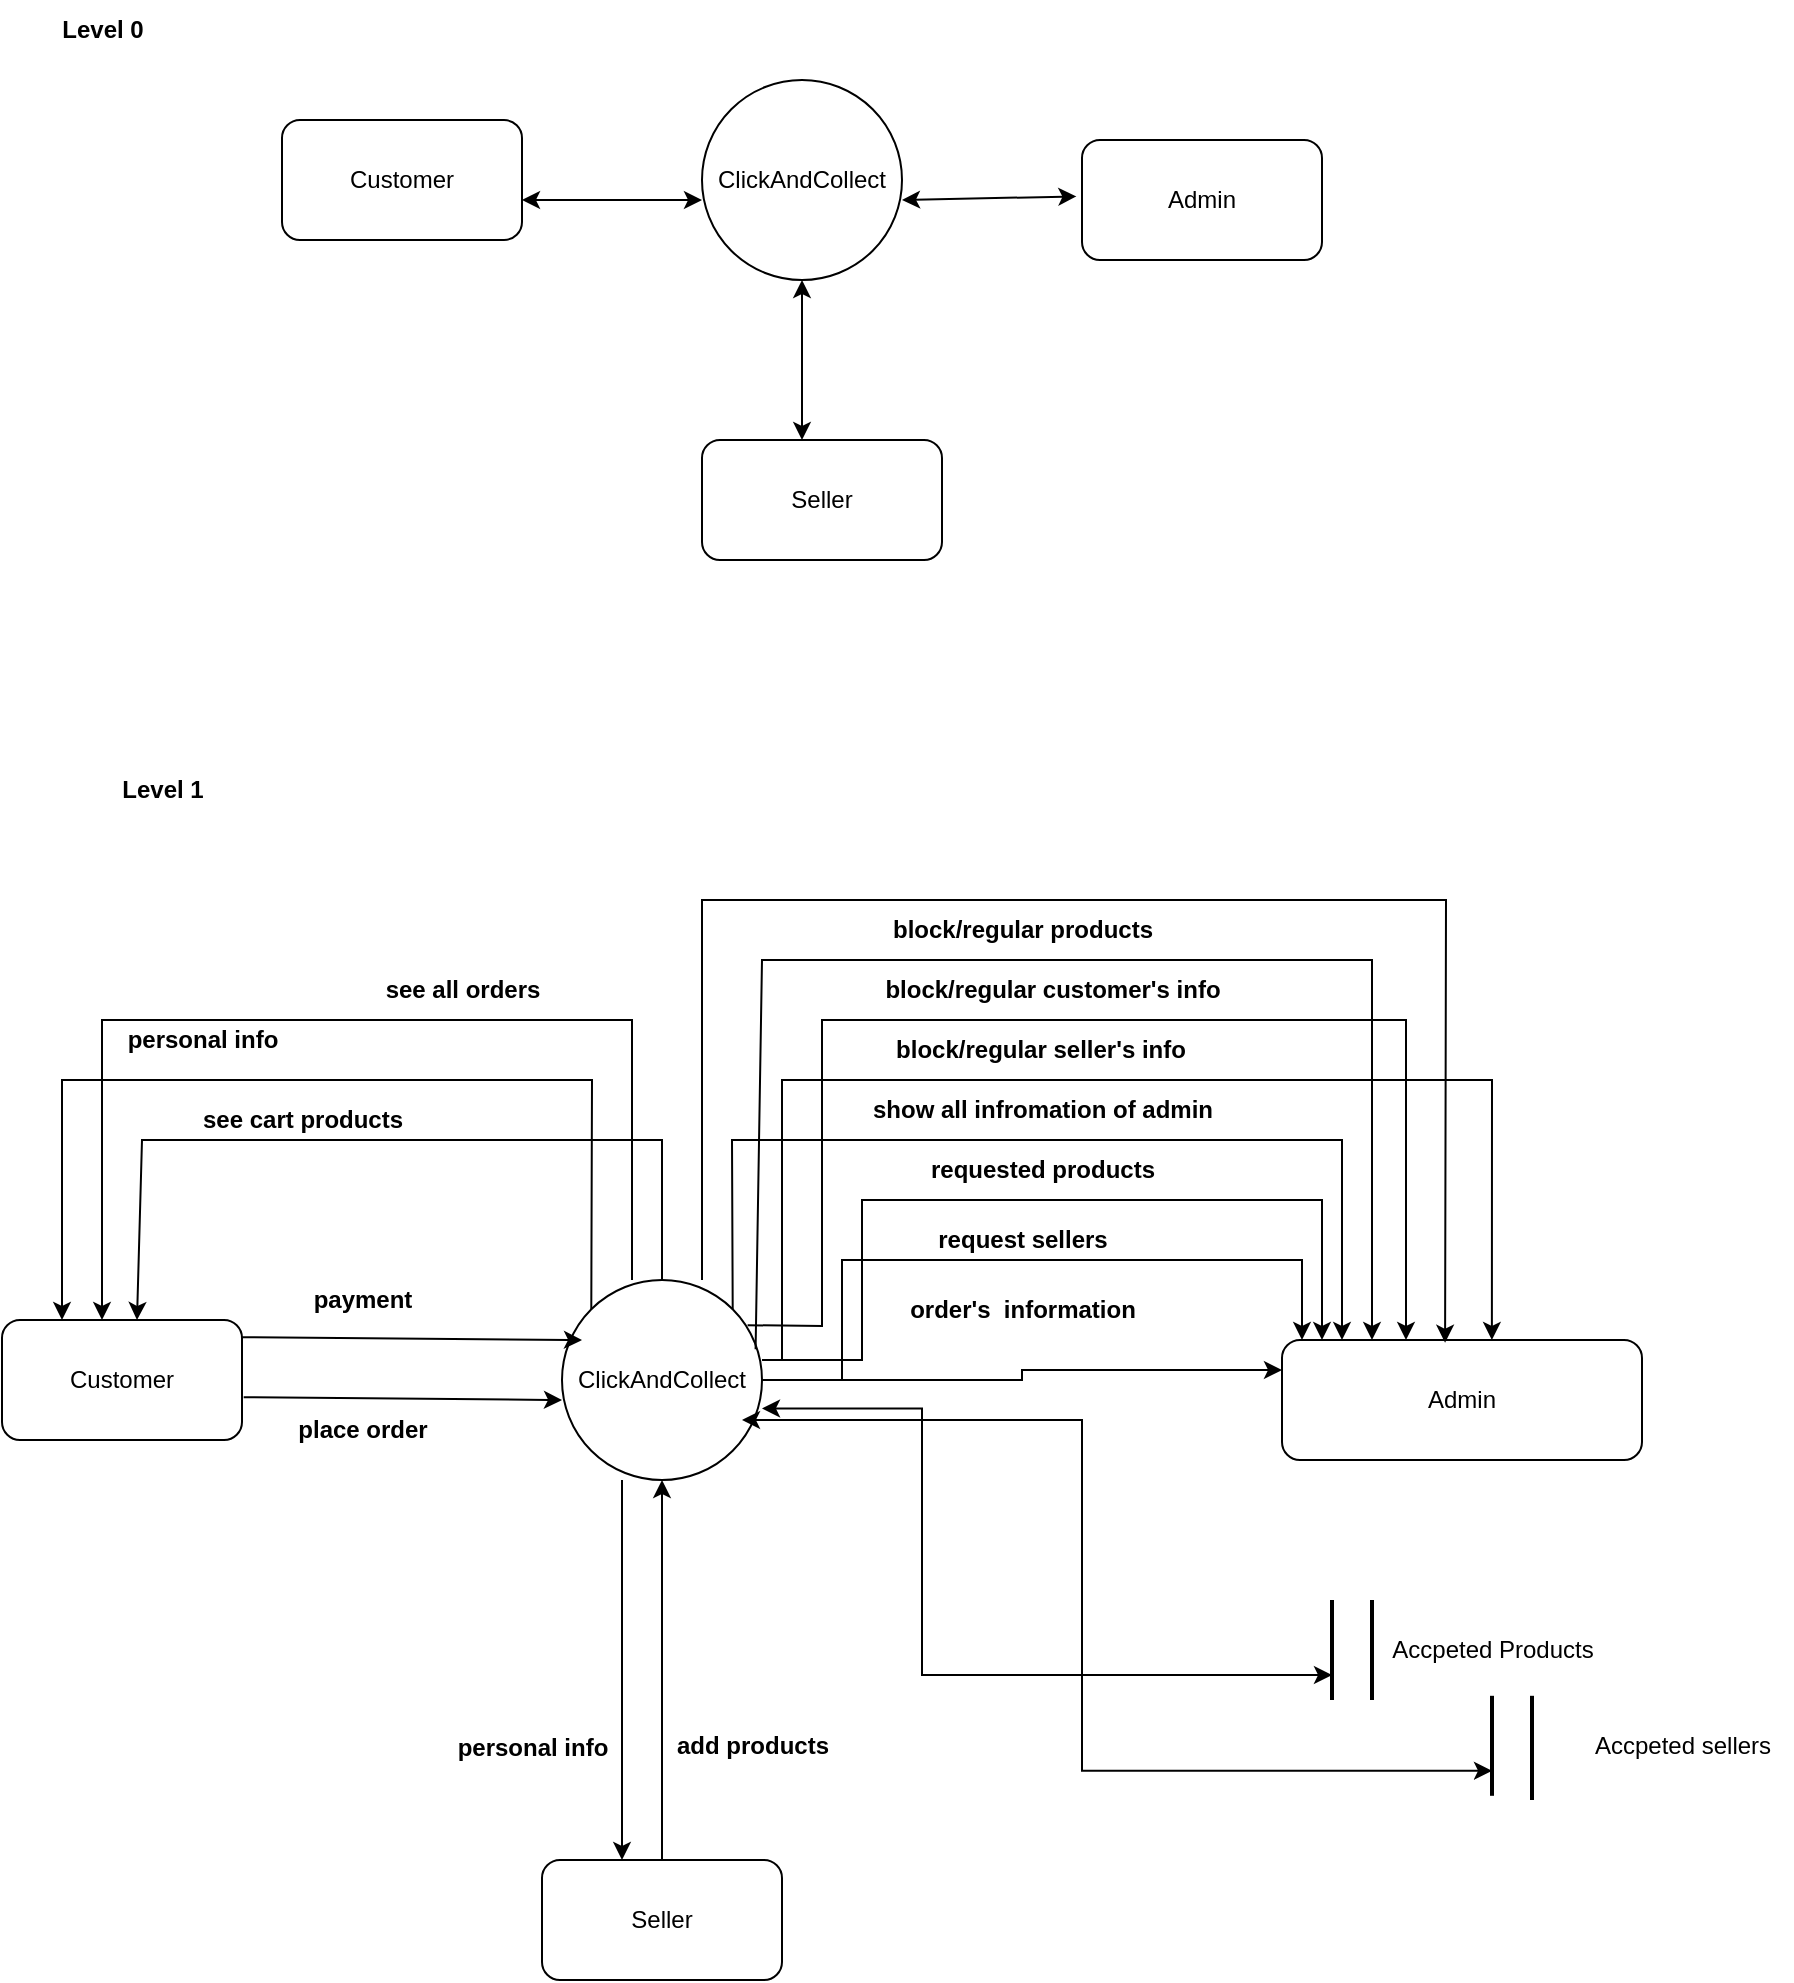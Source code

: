 <mxfile version="20.3.6" type="github">
  <diagram id="OvquozS6F8NqtLiLZs8q" name="Page-1">
    <mxGraphModel dx="1038" dy="571" grid="1" gridSize="10" guides="1" tooltips="1" connect="1" arrows="1" fold="1" page="1" pageScale="1" pageWidth="850" pageHeight="1100" math="0" shadow="0">
      <root>
        <mxCell id="0" />
        <mxCell id="1" parent="0" />
        <mxCell id="lohypxTWxTdhJ-_Hpa4u-1" value="&lt;b&gt;Level 0&lt;/b&gt;" style="text;html=1;align=center;verticalAlign=middle;resizable=0;points=[];autosize=1;strokeColor=none;fillColor=none;" vertex="1" parent="1">
          <mxGeometry x="40" y="40" width="60" height="30" as="geometry" />
        </mxCell>
        <mxCell id="lohypxTWxTdhJ-_Hpa4u-2" value="ClickAndCollect" style="ellipse;whiteSpace=wrap;html=1;aspect=fixed;" vertex="1" parent="1">
          <mxGeometry x="370" y="80" width="100" height="100" as="geometry" />
        </mxCell>
        <mxCell id="lohypxTWxTdhJ-_Hpa4u-3" value="Customer" style="rounded=1;whiteSpace=wrap;html=1;" vertex="1" parent="1">
          <mxGeometry x="160" y="100" width="120" height="60" as="geometry" />
        </mxCell>
        <mxCell id="lohypxTWxTdhJ-_Hpa4u-4" value="Admin" style="rounded=1;whiteSpace=wrap;html=1;" vertex="1" parent="1">
          <mxGeometry x="560" y="110" width="120" height="60" as="geometry" />
        </mxCell>
        <mxCell id="lohypxTWxTdhJ-_Hpa4u-5" value="Seller" style="rounded=1;whiteSpace=wrap;html=1;" vertex="1" parent="1">
          <mxGeometry x="370" y="260" width="120" height="60" as="geometry" />
        </mxCell>
        <mxCell id="lohypxTWxTdhJ-_Hpa4u-6" value="" style="endArrow=classic;startArrow=classic;html=1;rounded=0;" edge="1" parent="1">
          <mxGeometry width="50" height="50" relative="1" as="geometry">
            <mxPoint x="280" y="140" as="sourcePoint" />
            <mxPoint x="370" y="140" as="targetPoint" />
          </mxGeometry>
        </mxCell>
        <mxCell id="lohypxTWxTdhJ-_Hpa4u-7" value="" style="endArrow=classic;startArrow=classic;html=1;rounded=0;entryX=-0.028;entryY=0.582;entryDx=0;entryDy=0;entryPerimeter=0;" edge="1" parent="1">
          <mxGeometry width="50" height="50" relative="1" as="geometry">
            <mxPoint x="470" y="140" as="sourcePoint" />
            <mxPoint x="557.2" y="138.2" as="targetPoint" />
          </mxGeometry>
        </mxCell>
        <mxCell id="lohypxTWxTdhJ-_Hpa4u-8" value="" style="endArrow=classic;startArrow=classic;html=1;rounded=0;entryX=0.5;entryY=1;entryDx=0;entryDy=0;" edge="1" parent="1" target="lohypxTWxTdhJ-_Hpa4u-2">
          <mxGeometry width="50" height="50" relative="1" as="geometry">
            <mxPoint x="420" y="260" as="sourcePoint" />
            <mxPoint x="350" y="220" as="targetPoint" />
          </mxGeometry>
        </mxCell>
        <mxCell id="lohypxTWxTdhJ-_Hpa4u-9" value="&lt;b&gt;Level 1&lt;/b&gt;" style="text;html=1;align=center;verticalAlign=middle;resizable=0;points=[];autosize=1;strokeColor=none;fillColor=none;" vertex="1" parent="1">
          <mxGeometry x="70" y="420" width="60" height="30" as="geometry" />
        </mxCell>
        <mxCell id="lohypxTWxTdhJ-_Hpa4u-10" style="edgeStyle=orthogonalEdgeStyle;rounded=0;orthogonalLoop=1;jettySize=auto;html=1;entryX=0;entryY=0.25;entryDx=0;entryDy=0;" edge="1" parent="1" source="lohypxTWxTdhJ-_Hpa4u-11" target="lohypxTWxTdhJ-_Hpa4u-13">
          <mxGeometry relative="1" as="geometry" />
        </mxCell>
        <mxCell id="lohypxTWxTdhJ-_Hpa4u-11" value="ClickAndCollect" style="ellipse;whiteSpace=wrap;html=1;aspect=fixed;" vertex="1" parent="1">
          <mxGeometry x="300" y="680" width="100" height="100" as="geometry" />
        </mxCell>
        <mxCell id="lohypxTWxTdhJ-_Hpa4u-12" value="Customer" style="rounded=1;whiteSpace=wrap;html=1;" vertex="1" parent="1">
          <mxGeometry x="20" y="700" width="120" height="60" as="geometry" />
        </mxCell>
        <mxCell id="lohypxTWxTdhJ-_Hpa4u-13" value="Admin" style="rounded=1;whiteSpace=wrap;html=1;" vertex="1" parent="1">
          <mxGeometry x="660" y="710" width="180" height="60" as="geometry" />
        </mxCell>
        <mxCell id="lohypxTWxTdhJ-_Hpa4u-14" value="Seller" style="rounded=1;whiteSpace=wrap;html=1;" vertex="1" parent="1">
          <mxGeometry x="290" y="970" width="120" height="60" as="geometry" />
        </mxCell>
        <mxCell id="lohypxTWxTdhJ-_Hpa4u-15" value="" style="endArrow=classic;startArrow=none;html=1;rounded=0;exitX=1.007;exitY=0.643;exitDx=0;exitDy=0;exitPerimeter=0;startFill=0;endFill=1;" edge="1" parent="1" source="lohypxTWxTdhJ-_Hpa4u-12">
          <mxGeometry width="50" height="50" relative="1" as="geometry">
            <mxPoint x="210" y="740" as="sourcePoint" />
            <mxPoint x="300" y="740" as="targetPoint" />
          </mxGeometry>
        </mxCell>
        <mxCell id="lohypxTWxTdhJ-_Hpa4u-16" value="" style="endArrow=classic;startArrow=none;html=1;rounded=0;entryX=0.5;entryY=1;entryDx=0;entryDy=0;endFill=1;startFill=0;" edge="1" parent="1" target="lohypxTWxTdhJ-_Hpa4u-11">
          <mxGeometry width="50" height="50" relative="1" as="geometry">
            <mxPoint x="350" y="970" as="sourcePoint" />
            <mxPoint x="280" y="820" as="targetPoint" />
          </mxGeometry>
        </mxCell>
        <mxCell id="lohypxTWxTdhJ-_Hpa4u-17" value="" style="endArrow=classic;html=1;rounded=0;entryX=0.25;entryY=0;entryDx=0;entryDy=0;exitX=0.968;exitY=0.346;exitDx=0;exitDy=0;exitPerimeter=0;" edge="1" parent="1" source="lohypxTWxTdhJ-_Hpa4u-11" target="lohypxTWxTdhJ-_Hpa4u-13">
          <mxGeometry width="50" height="50" relative="1" as="geometry">
            <mxPoint x="390" y="700" as="sourcePoint" />
            <mxPoint x="650" y="540" as="targetPoint" />
            <Array as="points">
              <mxPoint x="400" y="520" />
              <mxPoint x="705" y="520" />
            </Array>
          </mxGeometry>
        </mxCell>
        <mxCell id="lohypxTWxTdhJ-_Hpa4u-18" value="" style="endArrow=classic;html=1;rounded=0;entryX=0.583;entryY=0;entryDx=0;entryDy=0;entryPerimeter=0;" edge="1" parent="1" target="lohypxTWxTdhJ-_Hpa4u-13">
          <mxGeometry width="50" height="50" relative="1" as="geometry">
            <mxPoint x="400" y="720" as="sourcePoint" />
            <mxPoint x="700" y="680.0" as="targetPoint" />
            <Array as="points">
              <mxPoint x="410" y="720" />
              <mxPoint x="410" y="580" />
              <mxPoint x="765" y="580" />
            </Array>
          </mxGeometry>
        </mxCell>
        <mxCell id="lohypxTWxTdhJ-_Hpa4u-19" value="" style="endArrow=classic;html=1;rounded=0;exitX=0.928;exitY=0.226;exitDx=0;exitDy=0;exitPerimeter=0;" edge="1" parent="1" source="lohypxTWxTdhJ-_Hpa4u-11">
          <mxGeometry width="50" height="50" relative="1" as="geometry">
            <mxPoint x="380" y="680" as="sourcePoint" />
            <mxPoint x="722" y="710" as="targetPoint" />
            <Array as="points">
              <mxPoint x="430" y="703" />
              <mxPoint x="430" y="550" />
              <mxPoint x="722" y="550" />
            </Array>
          </mxGeometry>
        </mxCell>
        <mxCell id="lohypxTWxTdhJ-_Hpa4u-20" value="&lt;b&gt;show all infromation of admin&lt;/b&gt;" style="text;html=1;align=center;verticalAlign=middle;resizable=0;points=[];autosize=1;strokeColor=none;fillColor=none;" vertex="1" parent="1">
          <mxGeometry x="445" y="580" width="190" height="30" as="geometry" />
        </mxCell>
        <mxCell id="lohypxTWxTdhJ-_Hpa4u-21" value="&lt;b&gt;block/regular seller&#39;s info&lt;/b&gt;" style="text;html=1;align=center;verticalAlign=middle;resizable=0;points=[];autosize=1;strokeColor=none;fillColor=none;" vertex="1" parent="1">
          <mxGeometry x="454" y="550" width="170" height="30" as="geometry" />
        </mxCell>
        <mxCell id="lohypxTWxTdhJ-_Hpa4u-22" style="edgeStyle=orthogonalEdgeStyle;rounded=0;orthogonalLoop=1;jettySize=auto;html=1;entryX=0.75;entryY=0.5;entryDx=0;entryDy=0;entryPerimeter=0;exitX=1;exitY=0.642;exitDx=0;exitDy=0;exitPerimeter=0;startArrow=classic;startFill=1;" edge="1" parent="1" source="lohypxTWxTdhJ-_Hpa4u-11" target="lohypxTWxTdhJ-_Hpa4u-23">
          <mxGeometry relative="1" as="geometry">
            <Array as="points">
              <mxPoint x="480" y="744" />
              <mxPoint x="480" y="878" />
            </Array>
          </mxGeometry>
        </mxCell>
        <mxCell id="lohypxTWxTdhJ-_Hpa4u-23" value="" style="line;strokeWidth=2;direction=south;html=1;" vertex="1" parent="1">
          <mxGeometry x="680" y="840" width="10" height="50" as="geometry" />
        </mxCell>
        <mxCell id="lohypxTWxTdhJ-_Hpa4u-24" value="" style="line;strokeWidth=2;direction=south;html=1;" vertex="1" parent="1">
          <mxGeometry x="700" y="840" width="10" height="50" as="geometry" />
        </mxCell>
        <mxCell id="lohypxTWxTdhJ-_Hpa4u-25" style="edgeStyle=orthogonalEdgeStyle;rounded=0;orthogonalLoop=1;jettySize=auto;html=1;entryX=0.75;entryY=0.5;entryDx=0;entryDy=0;entryPerimeter=0;endArrow=classic;endFill=1;startArrow=classic;startFill=1;" edge="1" parent="1" target="lohypxTWxTdhJ-_Hpa4u-26">
          <mxGeometry relative="1" as="geometry">
            <mxPoint x="390" y="750" as="sourcePoint" />
            <Array as="points">
              <mxPoint x="560" y="750" />
              <mxPoint x="560" y="925" />
            </Array>
          </mxGeometry>
        </mxCell>
        <mxCell id="lohypxTWxTdhJ-_Hpa4u-26" value="" style="line;strokeWidth=2;direction=south;html=1;" vertex="1" parent="1">
          <mxGeometry x="760" y="887.9" width="10" height="50" as="geometry" />
        </mxCell>
        <mxCell id="lohypxTWxTdhJ-_Hpa4u-27" value="" style="line;strokeWidth=2;direction=south;html=1;" vertex="1" parent="1">
          <mxGeometry x="780" y="887.9" width="10" height="52.1" as="geometry" />
        </mxCell>
        <mxCell id="lohypxTWxTdhJ-_Hpa4u-28" value="&lt;b&gt;block/regular customer&#39;s info&lt;/b&gt;" style="text;html=1;align=center;verticalAlign=middle;resizable=0;points=[];autosize=1;strokeColor=none;fillColor=none;" vertex="1" parent="1">
          <mxGeometry x="450" y="520" width="190" height="30" as="geometry" />
        </mxCell>
        <mxCell id="lohypxTWxTdhJ-_Hpa4u-29" value="" style="endArrow=classic;html=1;rounded=0;exitX=1;exitY=0;exitDx=0;exitDy=0;" edge="1" parent="1" source="lohypxTWxTdhJ-_Hpa4u-11">
          <mxGeometry width="50" height="50" relative="1" as="geometry">
            <mxPoint x="370" y="680" as="sourcePoint" />
            <mxPoint x="690" y="710" as="targetPoint" />
            <Array as="points">
              <mxPoint x="385" y="610" />
              <mxPoint x="690" y="610" />
            </Array>
          </mxGeometry>
        </mxCell>
        <mxCell id="lohypxTWxTdhJ-_Hpa4u-30" value="&lt;b&gt;requested products&lt;/b&gt;" style="text;html=1;align=center;verticalAlign=middle;resizable=0;points=[];autosize=1;strokeColor=none;fillColor=none;" vertex="1" parent="1">
          <mxGeometry x="470" y="610" width="140" height="30" as="geometry" />
        </mxCell>
        <mxCell id="lohypxTWxTdhJ-_Hpa4u-31" value="" style="endArrow=classic;html=1;rounded=0;" edge="1" parent="1">
          <mxGeometry width="50" height="50" relative="1" as="geometry">
            <mxPoint x="400" y="720" as="sourcePoint" />
            <mxPoint x="680" y="710" as="targetPoint" />
            <Array as="points">
              <mxPoint x="450" y="720" />
              <mxPoint x="450" y="640" />
              <mxPoint x="680" y="640" />
            </Array>
          </mxGeometry>
        </mxCell>
        <mxCell id="lohypxTWxTdhJ-_Hpa4u-32" value="" style="endArrow=classic;html=1;rounded=0;" edge="1" parent="1">
          <mxGeometry width="50" height="50" relative="1" as="geometry">
            <mxPoint x="400" y="730" as="sourcePoint" />
            <mxPoint x="670" y="710" as="targetPoint" />
            <Array as="points">
              <mxPoint x="440" y="730" />
              <mxPoint x="440" y="670" />
              <mxPoint x="670" y="670" />
            </Array>
          </mxGeometry>
        </mxCell>
        <mxCell id="lohypxTWxTdhJ-_Hpa4u-33" value="&lt;b&gt;request sellers&lt;/b&gt;" style="text;html=1;align=center;verticalAlign=middle;resizable=0;points=[];autosize=1;strokeColor=none;fillColor=none;" vertex="1" parent="1">
          <mxGeometry x="475" y="645" width="110" height="30" as="geometry" />
        </mxCell>
        <mxCell id="lohypxTWxTdhJ-_Hpa4u-34" value="&lt;b&gt;order&#39;s&amp;nbsp; information&lt;/b&gt;" style="text;html=1;align=center;verticalAlign=middle;resizable=0;points=[];autosize=1;strokeColor=none;fillColor=none;" vertex="1" parent="1">
          <mxGeometry x="460" y="680" width="140" height="30" as="geometry" />
        </mxCell>
        <mxCell id="lohypxTWxTdhJ-_Hpa4u-35" value="" style="endArrow=classic;html=1;rounded=0;entryX=0.453;entryY=0.023;entryDx=0;entryDy=0;exitX=0.968;exitY=0.346;exitDx=0;exitDy=0;exitPerimeter=0;entryPerimeter=0;" edge="1" parent="1" target="lohypxTWxTdhJ-_Hpa4u-13">
          <mxGeometry width="50" height="50" relative="1" as="geometry">
            <mxPoint x="370" y="680" as="sourcePoint" />
            <mxPoint x="678.2" y="675.4" as="targetPoint" />
            <Array as="points">
              <mxPoint x="370" y="490" />
              <mxPoint x="742" y="490" />
            </Array>
          </mxGeometry>
        </mxCell>
        <mxCell id="lohypxTWxTdhJ-_Hpa4u-36" value="&lt;b&gt;block/regular products&lt;/b&gt;" style="text;html=1;align=center;verticalAlign=middle;resizable=0;points=[];autosize=1;strokeColor=none;fillColor=none;" vertex="1" parent="1">
          <mxGeometry x="455" y="490" width="150" height="30" as="geometry" />
        </mxCell>
        <mxCell id="lohypxTWxTdhJ-_Hpa4u-37" value="Accpeted Products" style="text;html=1;align=center;verticalAlign=middle;resizable=0;points=[];autosize=1;strokeColor=none;fillColor=none;" vertex="1" parent="1">
          <mxGeometry x="705" y="850" width="120" height="30" as="geometry" />
        </mxCell>
        <mxCell id="lohypxTWxTdhJ-_Hpa4u-38" value="Accpeted sellers" style="text;html=1;align=center;verticalAlign=middle;resizable=0;points=[];autosize=1;strokeColor=none;fillColor=none;" vertex="1" parent="1">
          <mxGeometry x="805" y="897.9" width="110" height="30" as="geometry" />
        </mxCell>
        <mxCell id="lohypxTWxTdhJ-_Hpa4u-39" value="&lt;b&gt;add products&lt;/b&gt;" style="text;html=1;align=center;verticalAlign=middle;resizable=0;points=[];autosize=1;strokeColor=none;fillColor=none;" vertex="1" parent="1">
          <mxGeometry x="345" y="897.9" width="100" height="30" as="geometry" />
        </mxCell>
        <mxCell id="lohypxTWxTdhJ-_Hpa4u-40" value="" style="endArrow=none;startArrow=classic;html=1;rounded=0;entryX=0.5;entryY=1;entryDx=0;entryDy=0;endFill=0;startFill=1;" edge="1" parent="1">
          <mxGeometry width="50" height="50" relative="1" as="geometry">
            <mxPoint x="330" y="970" as="sourcePoint" />
            <mxPoint x="330" y="780" as="targetPoint" />
          </mxGeometry>
        </mxCell>
        <mxCell id="lohypxTWxTdhJ-_Hpa4u-41" value="&lt;b&gt;personal info&lt;/b&gt;" style="text;html=1;align=center;verticalAlign=middle;resizable=0;points=[];autosize=1;strokeColor=none;fillColor=none;" vertex="1" parent="1">
          <mxGeometry x="235" y="898.95" width="100" height="30" as="geometry" />
        </mxCell>
        <mxCell id="lohypxTWxTdhJ-_Hpa4u-42" value="" style="endArrow=none;startArrow=classic;html=1;rounded=0;exitX=0.25;exitY=0;exitDx=0;exitDy=0;startFill=1;endFill=0;entryX=0;entryY=0;entryDx=0;entryDy=0;" edge="1" parent="1" source="lohypxTWxTdhJ-_Hpa4u-12" target="lohypxTWxTdhJ-_Hpa4u-11">
          <mxGeometry width="50" height="50" relative="1" as="geometry">
            <mxPoint x="120.84" y="624.29" as="sourcePoint" />
            <mxPoint x="280.0" y="625.71" as="targetPoint" />
            <Array as="points">
              <mxPoint x="50" y="580" />
              <mxPoint x="315" y="580" />
            </Array>
          </mxGeometry>
        </mxCell>
        <mxCell id="lohypxTWxTdhJ-_Hpa4u-43" value="" style="endArrow=none;startArrow=classic;html=1;rounded=0;exitX=0.25;exitY=0;exitDx=0;exitDy=0;startFill=1;endFill=0;" edge="1" parent="1">
          <mxGeometry width="50" height="50" relative="1" as="geometry">
            <mxPoint x="70" y="700" as="sourcePoint" />
            <mxPoint x="335" y="680" as="targetPoint" />
            <Array as="points">
              <mxPoint x="70" y="550" />
              <mxPoint x="335" y="550" />
            </Array>
          </mxGeometry>
        </mxCell>
        <mxCell id="lohypxTWxTdhJ-_Hpa4u-44" value="&lt;b&gt;personal info&lt;/b&gt;" style="text;html=1;align=center;verticalAlign=middle;resizable=0;points=[];autosize=1;strokeColor=none;fillColor=none;" vertex="1" parent="1">
          <mxGeometry x="70" y="545" width="100" height="30" as="geometry" />
        </mxCell>
        <mxCell id="lohypxTWxTdhJ-_Hpa4u-45" value="&lt;b&gt;see all orders&lt;/b&gt;" style="text;html=1;align=center;verticalAlign=middle;resizable=0;points=[];autosize=1;strokeColor=none;fillColor=none;" vertex="1" parent="1">
          <mxGeometry x="200" y="520" width="100" height="30" as="geometry" />
        </mxCell>
        <mxCell id="lohypxTWxTdhJ-_Hpa4u-46" value="" style="endArrow=none;startArrow=classic;html=1;rounded=0;exitX=0.25;exitY=0;exitDx=0;exitDy=0;startFill=1;endFill=0;entryX=0.5;entryY=0;entryDx=0;entryDy=0;" edge="1" parent="1" target="lohypxTWxTdhJ-_Hpa4u-11">
          <mxGeometry width="50" height="50" relative="1" as="geometry">
            <mxPoint x="87.5" y="700" as="sourcePoint" />
            <mxPoint x="352.145" y="694.645" as="targetPoint" />
            <Array as="points">
              <mxPoint x="90" y="610" />
              <mxPoint x="350" y="610" />
            </Array>
          </mxGeometry>
        </mxCell>
        <mxCell id="lohypxTWxTdhJ-_Hpa4u-47" value="&lt;b&gt;see cart products&lt;br&gt;&lt;/b&gt;" style="text;html=1;align=center;verticalAlign=middle;resizable=0;points=[];autosize=1;strokeColor=none;fillColor=none;" vertex="1" parent="1">
          <mxGeometry x="110" y="585" width="120" height="30" as="geometry" />
        </mxCell>
        <mxCell id="lohypxTWxTdhJ-_Hpa4u-48" value="" style="endArrow=classic;startArrow=none;html=1;rounded=0;exitX=1.007;exitY=0.643;exitDx=0;exitDy=0;exitPerimeter=0;startFill=0;endFill=1;" edge="1" parent="1">
          <mxGeometry width="50" height="50" relative="1" as="geometry">
            <mxPoint x="140" y="708.58" as="sourcePoint" />
            <mxPoint x="310" y="710" as="targetPoint" />
          </mxGeometry>
        </mxCell>
        <mxCell id="lohypxTWxTdhJ-_Hpa4u-49" value="&lt;b&gt;payment&lt;/b&gt;" style="text;html=1;align=center;verticalAlign=middle;resizable=0;points=[];autosize=1;strokeColor=none;fillColor=none;" vertex="1" parent="1">
          <mxGeometry x="165" y="675" width="70" height="30" as="geometry" />
        </mxCell>
        <mxCell id="lohypxTWxTdhJ-_Hpa4u-50" value="&lt;b&gt;place order&lt;/b&gt;" style="text;html=1;align=center;verticalAlign=middle;resizable=0;points=[];autosize=1;strokeColor=none;fillColor=none;" vertex="1" parent="1">
          <mxGeometry x="155" y="740" width="90" height="30" as="geometry" />
        </mxCell>
      </root>
    </mxGraphModel>
  </diagram>
</mxfile>
